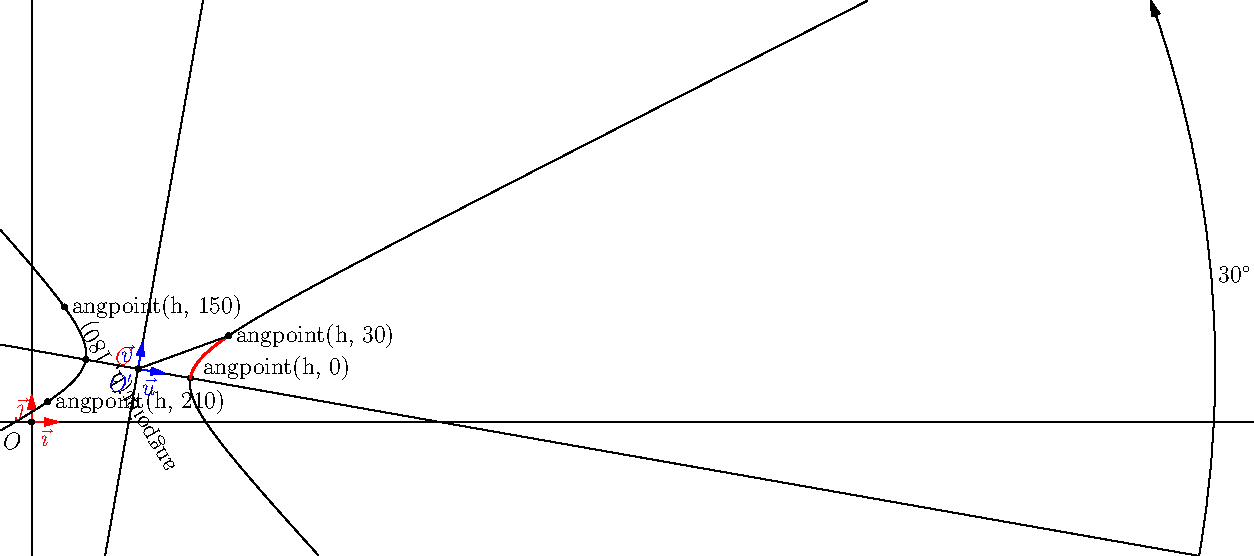 import geometry;
size(12cm);

// currentcoordsys=cartesiansystem((0,0),i=(1,0.5),j=(-0.5,.75));
coordsys R=currentcoordsys;
show(R);

point C=(4,2);
dot("$C$", C, NW, red);

hyperbola h=hyperbola(C, 2, 1.5, -10);
draw(h);

///////////////////////////////////////
currentpolarconicroutine=fromCenter;//
/////////////////////////////////////

coordsys Rp=canonicalcartesiansystem(h);
show(Label("$O'$", align=SW,blue),
     Label("$\vec{u}$",blue),
     Label("$\vec{v}$",blue),
     Rp, ipen=blue);

/*<asyxml><view file="modules/geometry.asy" type="point" signature="angpoint(explicit hyperbola,real,polarconicroutine)"/></asyxml>*/
dot("angpoint(h, 0)", angpoint(h,0), E+NE);
dot(rotate(120)*"angpoint(h, 180)", angpoint(h,180),E);

draw(arcfromcenter(h,0,30), bp+red);

// point(p,angbscissa(150)) can be replaced by angpoint(p,150)
dot("angpoint(h, 150)", point(h, angabscissa(150)), E);

point P=point(h, angabscissa(210));
dot("angpoint(h, 210)", P, E);

point P=angpoint(h, 30);
dot("angpoint(h, 30)", P, E);

segment s=segment(C, P);
draw(s);
markangle("$30^\circ$", Ox(Rp),(line) s, radius=19cm, Arrow);